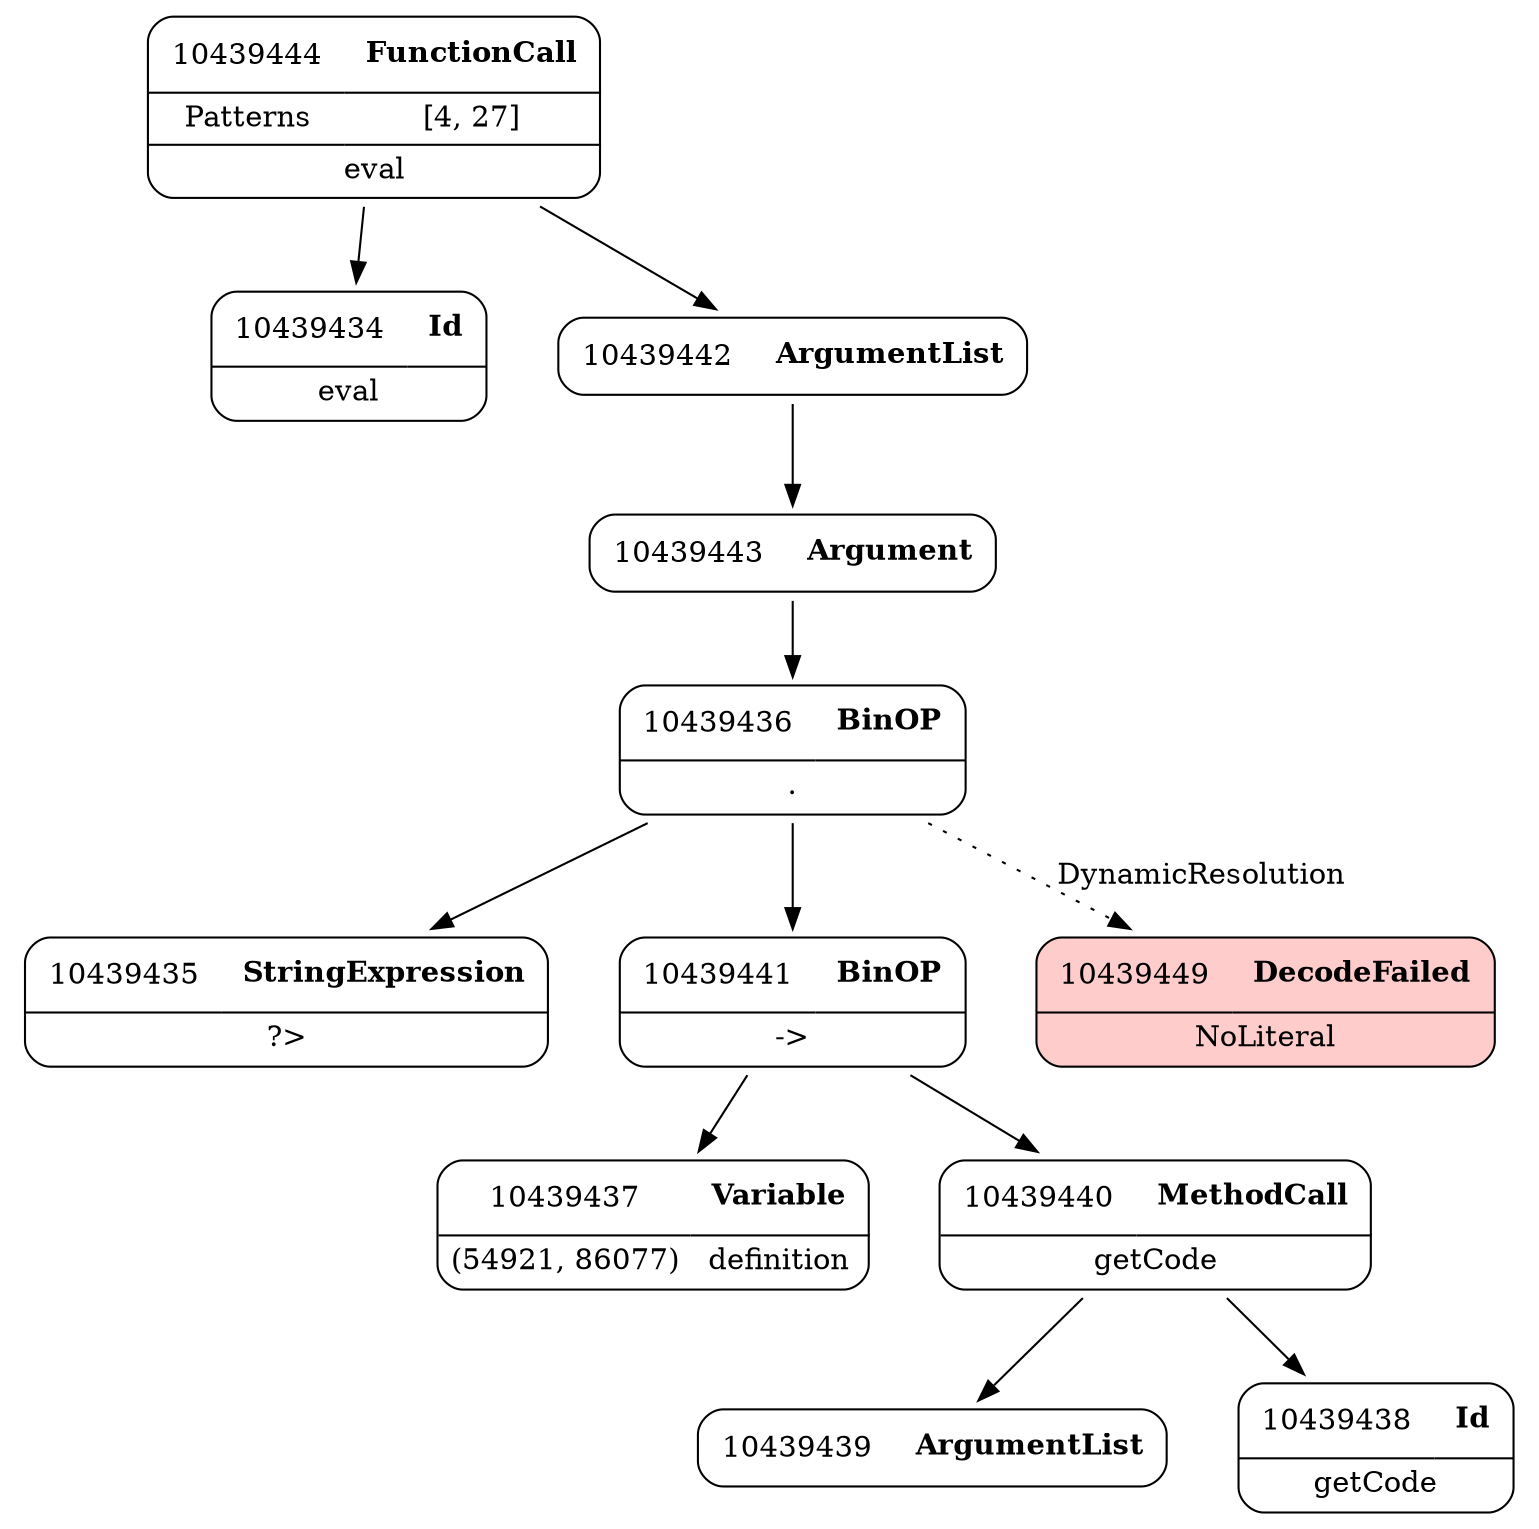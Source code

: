 digraph ast {
node [shape=none];
10439439 [label=<<TABLE border='1' cellspacing='0' cellpadding='10' style='rounded' ><TR><TD border='0'>10439439</TD><TD border='0'><B>ArgumentList</B></TD></TR></TABLE>>];
10439438 [label=<<TABLE border='1' cellspacing='0' cellpadding='10' style='rounded' ><TR><TD border='0'>10439438</TD><TD border='0'><B>Id</B></TD></TR><HR/><TR><TD border='0' cellpadding='5' colspan='2'>getCode</TD></TR></TABLE>>];
10439437 [label=<<TABLE border='1' cellspacing='0' cellpadding='10' style='rounded' ><TR><TD border='0'>10439437</TD><TD border='0'><B>Variable</B></TD></TR><HR/><TR><TD border='0' cellpadding='5'>(54921, 86077)</TD><TD border='0' cellpadding='5'>definition</TD></TR></TABLE>>];
10439436 [label=<<TABLE border='1' cellspacing='0' cellpadding='10' style='rounded' ><TR><TD border='0'>10439436</TD><TD border='0'><B>BinOP</B></TD></TR><HR/><TR><TD border='0' cellpadding='5' colspan='2'>.</TD></TR></TABLE>>];
10439436 -> 10439435 [weight=2];
10439436 -> 10439441 [weight=2];
10439436 -> 10439449 [style=dotted,label=DynamicResolution];
10439435 [label=<<TABLE border='1' cellspacing='0' cellpadding='10' style='rounded' ><TR><TD border='0'>10439435</TD><TD border='0'><B>StringExpression</B></TD></TR><HR/><TR><TD border='0' cellpadding='5' colspan='2'>?&gt;</TD></TR></TABLE>>];
10439434 [label=<<TABLE border='1' cellspacing='0' cellpadding='10' style='rounded' ><TR><TD border='0'>10439434</TD><TD border='0'><B>Id</B></TD></TR><HR/><TR><TD border='0' cellpadding='5' colspan='2'>eval</TD></TR></TABLE>>];
10439449 [label=<<TABLE border='1' cellspacing='0' cellpadding='10' style='rounded' bgcolor='#FFCCCC' ><TR><TD border='0'>10439449</TD><TD border='0'><B>DecodeFailed</B></TD></TR><HR/><TR><TD border='0' cellpadding='5' colspan='2'>NoLiteral</TD></TR></TABLE>>];
10439444 [label=<<TABLE border='1' cellspacing='0' cellpadding='10' style='rounded' ><TR><TD border='0'>10439444</TD><TD border='0'><B>FunctionCall</B></TD></TR><HR/><TR><TD border='0' cellpadding='5'>Patterns</TD><TD border='0' cellpadding='5'>[4, 27]</TD></TR><HR/><TR><TD border='0' cellpadding='5' colspan='2'>eval</TD></TR></TABLE>>];
10439444 -> 10439434 [weight=2];
10439444 -> 10439442 [weight=2];
10439443 [label=<<TABLE border='1' cellspacing='0' cellpadding='10' style='rounded' ><TR><TD border='0'>10439443</TD><TD border='0'><B>Argument</B></TD></TR></TABLE>>];
10439443 -> 10439436 [weight=2];
10439442 [label=<<TABLE border='1' cellspacing='0' cellpadding='10' style='rounded' ><TR><TD border='0'>10439442</TD><TD border='0'><B>ArgumentList</B></TD></TR></TABLE>>];
10439442 -> 10439443 [weight=2];
10439441 [label=<<TABLE border='1' cellspacing='0' cellpadding='10' style='rounded' ><TR><TD border='0'>10439441</TD><TD border='0'><B>BinOP</B></TD></TR><HR/><TR><TD border='0' cellpadding='5' colspan='2'>-&gt;</TD></TR></TABLE>>];
10439441 -> 10439437 [weight=2];
10439441 -> 10439440 [weight=2];
10439440 [label=<<TABLE border='1' cellspacing='0' cellpadding='10' style='rounded' ><TR><TD border='0'>10439440</TD><TD border='0'><B>MethodCall</B></TD></TR><HR/><TR><TD border='0' cellpadding='5' colspan='2'>getCode</TD></TR></TABLE>>];
10439440 -> 10439438 [weight=2];
10439440 -> 10439439 [weight=2];
}
